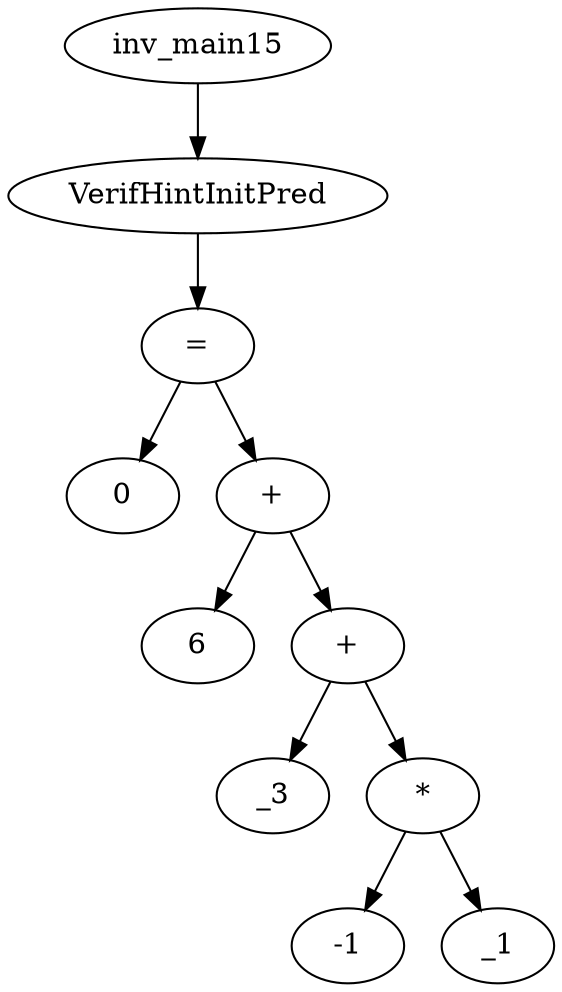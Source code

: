 digraph dag {
0 [label="inv_main15"];
1 [label="VerifHintInitPred"];
2 [label="="];
3 [label="0"];
4 [label="+"];
5 [label="6"];
6 [label="+"];
7 [label="_3"];
8 [label="*"];
9 [label="-1"];
10 [label="_1"];
0->1
1->2
2->4
2 -> 3
4->6
4 -> 5
6->8
6 -> 7
8->10
8 -> 9
}
